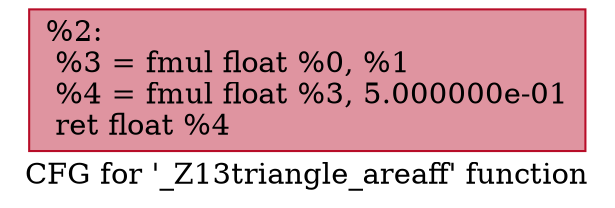 digraph "CFG for '_Z13triangle_areaff' function" {
	label="CFG for '_Z13triangle_areaff' function";

	Node0x559ea2aae1e0 [shape=record,color="#b70d28ff", style=filled, fillcolor="#b70d2870",label="{%2:\l  %3 = fmul float %0, %1\l  %4 = fmul float %3, 5.000000e-01\l  ret float %4\l}"];
}
